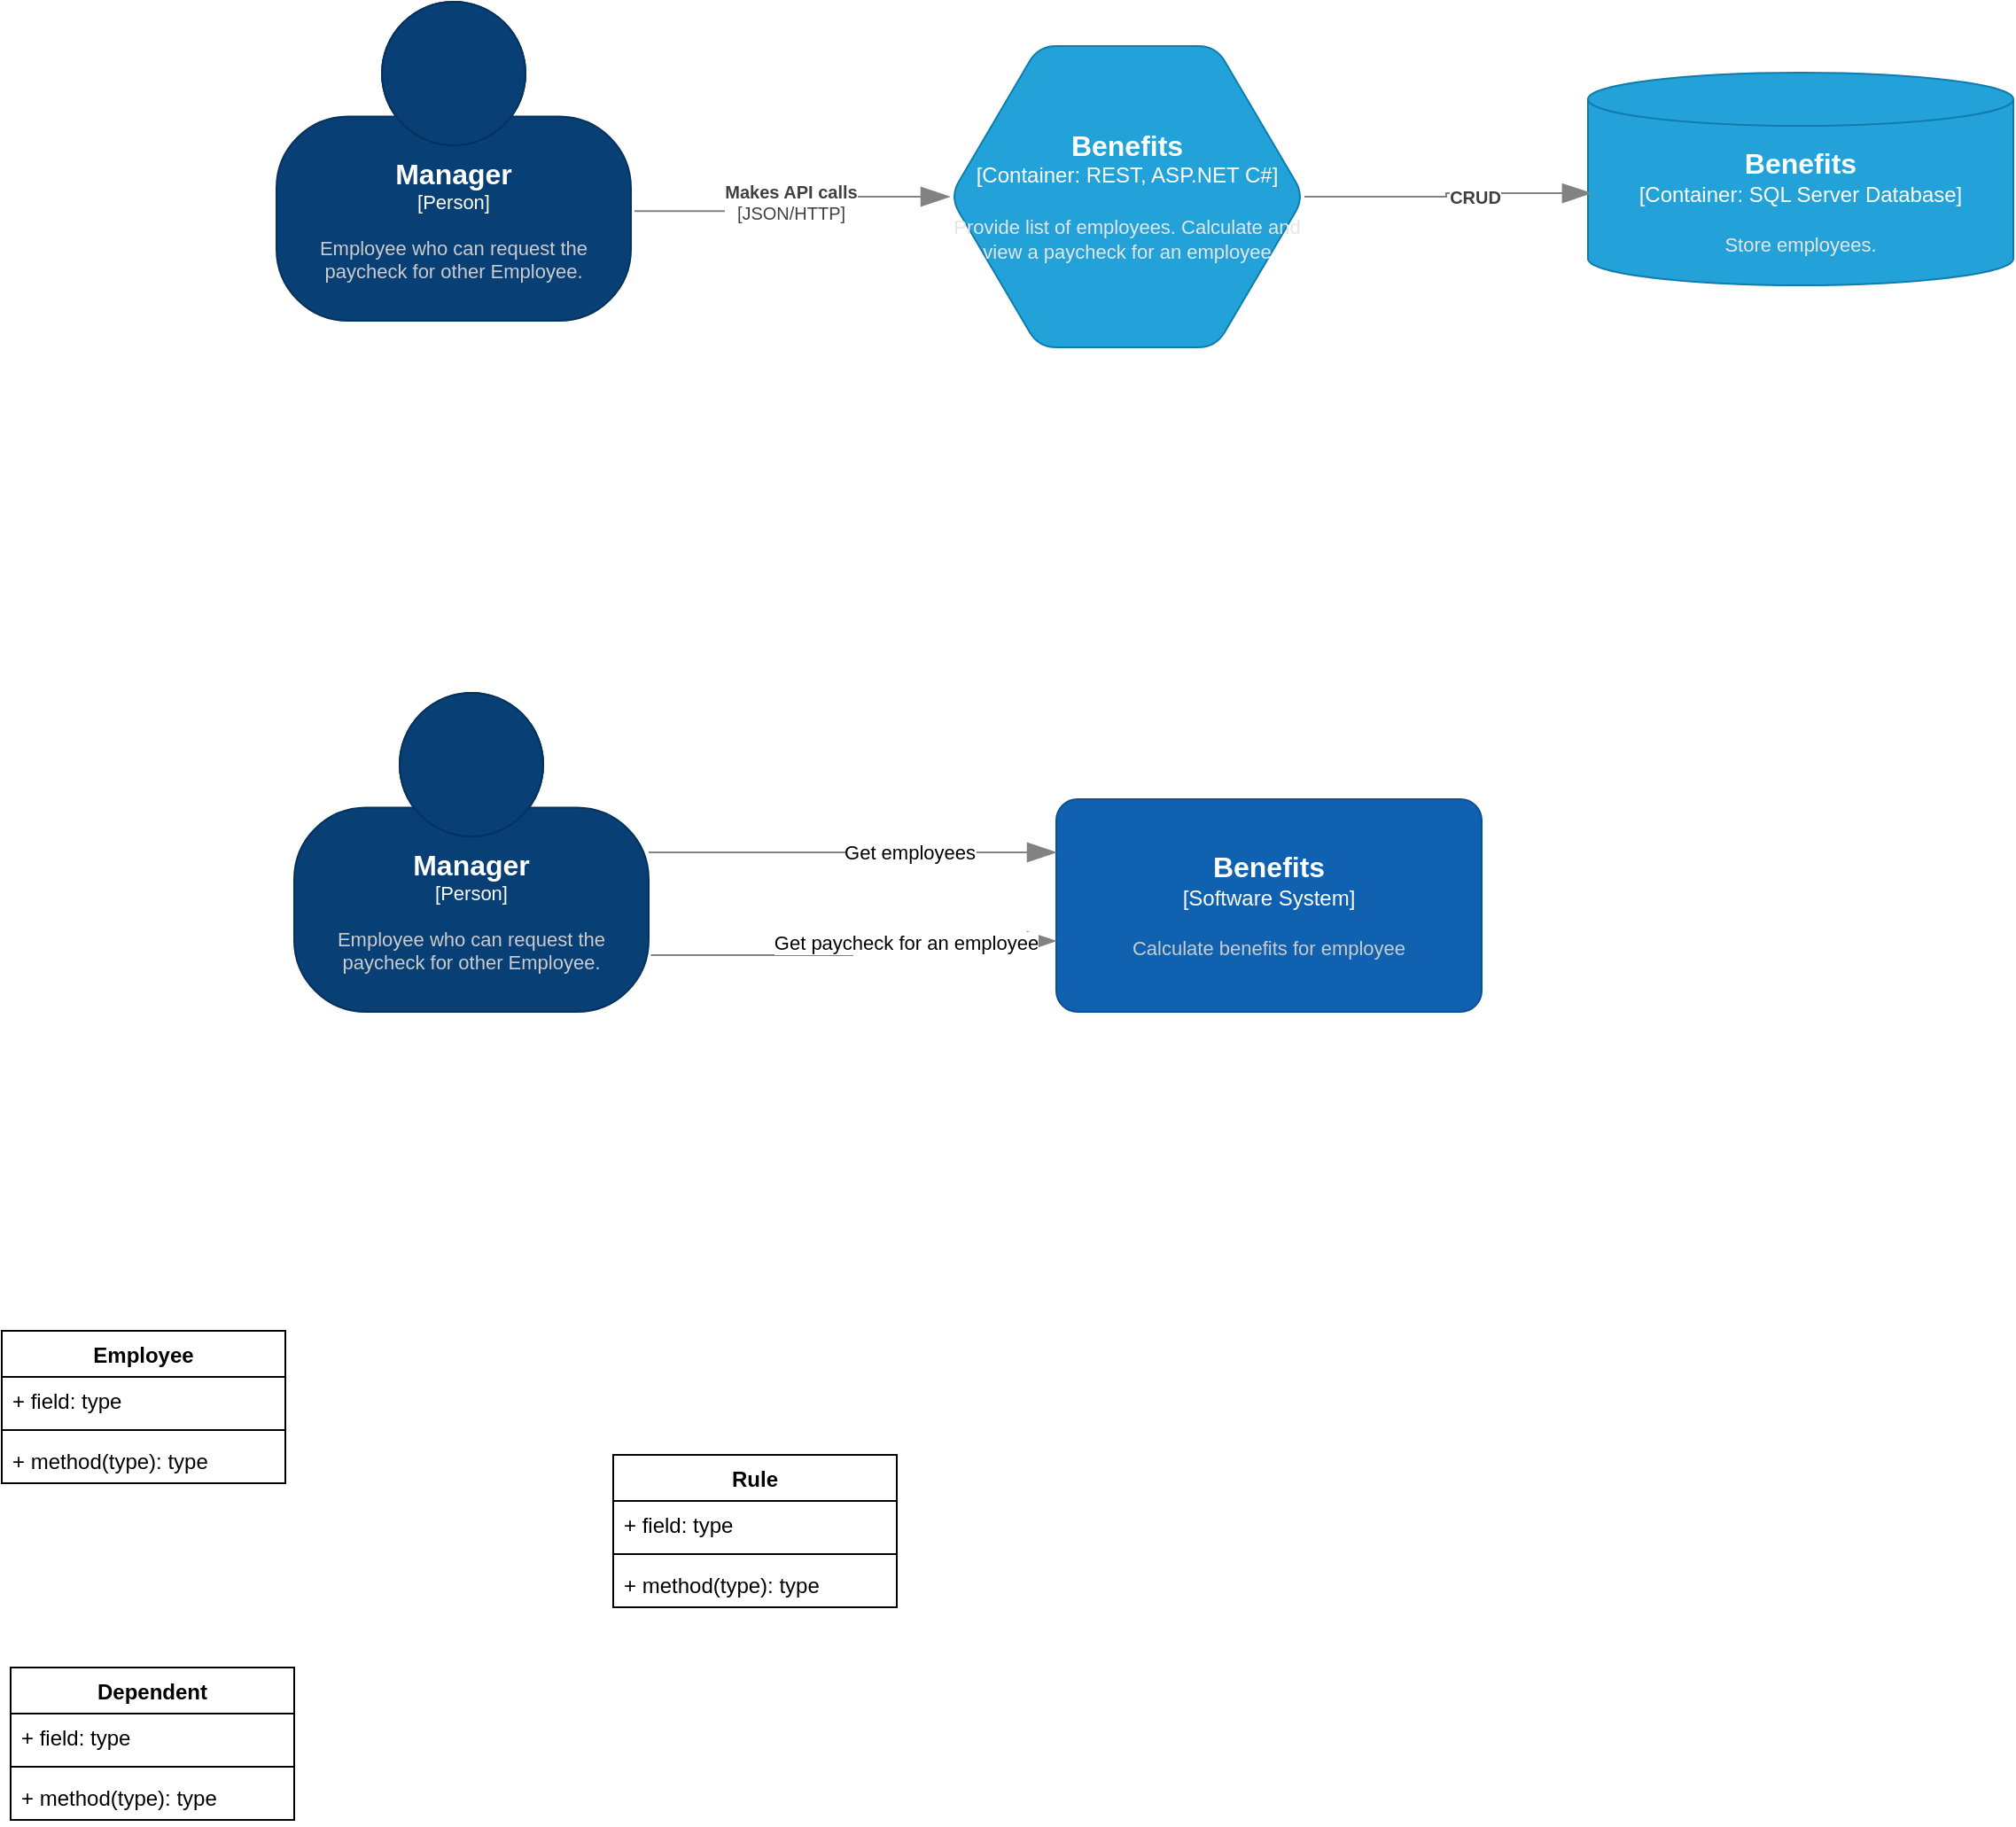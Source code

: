 <mxfile version="26.1.1">
  <diagram name="Page-1" id="-RgfIIAF3kLOnEqnCcgt">
    <mxGraphModel dx="2537" dy="868" grid="1" gridSize="10" guides="1" tooltips="1" connect="1" arrows="1" fold="1" page="1" pageScale="1" pageWidth="850" pageHeight="1100" math="0" shadow="0">
      <root>
        <mxCell id="0" />
        <mxCell id="1" parent="0" />
        <object placeholders="1" c4Name="Benefits" c4Type="Container" c4Technology="SQL Server Database" c4Description="Store employees." label="&lt;font style=&quot;font-size: 16px&quot;&gt;&lt;b&gt;%c4Name%&lt;/b&gt;&lt;/font&gt;&lt;div&gt;[%c4Type%:&amp;nbsp;%c4Technology%]&lt;/div&gt;&lt;br&gt;&lt;div&gt;&lt;font style=&quot;font-size: 11px&quot;&gt;&lt;font color=&quot;#E6E6E6&quot;&gt;%c4Description%&lt;/font&gt;&lt;/div&gt;" id="eVmNpNEq3VE6d2gAlLow-1">
          <mxCell style="shape=cylinder3;size=15;whiteSpace=wrap;html=1;boundedLbl=1;rounded=0;labelBackgroundColor=none;fillColor=#23A2D9;fontSize=12;fontColor=#ffffff;align=center;strokeColor=#0E7DAD;metaEdit=1;points=[[0.5,0,0],[1,0.25,0],[1,0.5,0],[1,0.75,0],[0.5,1,0],[0,0.75,0],[0,0.5,0],[0,0.25,0]];resizable=0;" vertex="1" parent="1">
            <mxGeometry x="470" y="350" width="240" height="120" as="geometry" />
          </mxCell>
        </object>
        <object placeholders="1" c4Name="Benefits" c4Type="Container" c4Technology="REST, ASP.NET C#" c4Description="Provide list of employees. Calculate and view a paycheck for an employee" label="&lt;font style=&quot;font-size: 16px&quot;&gt;&lt;b&gt;%c4Name%&lt;/b&gt;&lt;/font&gt;&lt;div&gt;[%c4Type%:&amp;nbsp;%c4Technology%]&lt;/div&gt;&lt;br&gt;&lt;div&gt;&lt;font style=&quot;font-size: 11px&quot;&gt;&lt;font color=&quot;#E6E6E6&quot;&gt;%c4Description%&lt;/font&gt;&lt;/div&gt;" id="eVmNpNEq3VE6d2gAlLow-2">
          <mxCell style="shape=hexagon;size=50;perimeter=hexagonPerimeter2;whiteSpace=wrap;html=1;fixedSize=1;rounded=1;labelBackgroundColor=none;fillColor=#23A2D9;fontSize=12;fontColor=#ffffff;align=center;strokeColor=#0E7DAD;metaEdit=1;points=[[0.5,0,0],[1,0.25,0],[1,0.5,0],[1,0.75,0],[0.5,1,0],[0,0.75,0],[0,0.5,0],[0,0.25,0]];resizable=0;" vertex="1" parent="1">
            <mxGeometry x="110" y="335" width="200" height="170" as="geometry" />
          </mxCell>
        </object>
        <object placeholders="1" c4Name="Manager" c4Type="Person" c4Description="Employee who can request the paycheck for other Employee. " label="&lt;font style=&quot;font-size: 16px&quot;&gt;&lt;b&gt;%c4Name%&lt;/b&gt;&lt;/font&gt;&lt;div&gt;[%c4Type%]&lt;/div&gt;&lt;br&gt;&lt;div&gt;&lt;font style=&quot;font-size: 11px&quot;&gt;&lt;font color=&quot;#cccccc&quot;&gt;%c4Description%&lt;/font&gt;&lt;/div&gt;" id="eVmNpNEq3VE6d2gAlLow-3">
          <mxCell style="html=1;fontSize=11;dashed=0;whiteSpace=wrap;fillColor=#083F75;strokeColor=#06315C;fontColor=#ffffff;shape=mxgraph.c4.person2;align=center;metaEdit=1;points=[[0.5,0,0],[1,0.5,0],[1,0.75,0],[0.75,1,0],[0.5,1,0],[0.25,1,0],[0,0.75,0],[0,0.5,0]];resizable=0;" vertex="1" parent="1">
            <mxGeometry x="-270" y="310" width="200" height="180" as="geometry" />
          </mxCell>
        </object>
        <object placeholders="1" c4Type="Relationship" c4Technology="JSON/HTTP" c4Description="Makes API calls" label="&lt;div style=&quot;text-align: left&quot;&gt;&lt;div style=&quot;text-align: center&quot;&gt;&lt;b&gt;%c4Description%&lt;/b&gt;&lt;/div&gt;&lt;div style=&quot;text-align: center&quot;&gt;[%c4Technology%]&lt;/div&gt;&lt;/div&gt;" id="eVmNpNEq3VE6d2gAlLow-4">
          <mxCell style="endArrow=blockThin;html=1;fontSize=10;fontColor=#404040;strokeWidth=1;endFill=1;strokeColor=#828282;elbow=vertical;metaEdit=1;endSize=14;startSize=14;jumpStyle=arc;jumpSize=16;rounded=0;edgeStyle=orthogonalEdgeStyle;exitX=1.01;exitY=0.656;exitDx=0;exitDy=0;exitPerimeter=0;entryX=0;entryY=0.5;entryDx=0;entryDy=0;entryPerimeter=0;" edge="1" parent="1" source="eVmNpNEq3VE6d2gAlLow-3" target="eVmNpNEq3VE6d2gAlLow-2">
            <mxGeometry x="-0.001" width="240" relative="1" as="geometry">
              <mxPoint x="-40" y="500" as="sourcePoint" />
              <mxPoint x="200" y="500" as="targetPoint" />
              <mxPoint as="offset" />
            </mxGeometry>
          </mxCell>
        </object>
        <object placeholders="1" c4Type="Relationship" c4Description="CRUD" label="&lt;div style=&quot;text-align: left&quot;&gt;&lt;div style=&quot;text-align: center&quot;&gt;&lt;b&gt;%c4Description%&lt;/b&gt;&lt;/div&gt;" id="eVmNpNEq3VE6d2gAlLow-6">
          <mxCell style="endArrow=blockThin;html=1;fontSize=10;fontColor=#404040;strokeWidth=1;endFill=1;strokeColor=#828282;elbow=vertical;metaEdit=1;endSize=14;startSize=14;jumpStyle=arc;jumpSize=16;rounded=0;edgeStyle=orthogonalEdgeStyle;entryX=0.008;entryY=0.567;entryDx=0;entryDy=0;entryPerimeter=0;exitX=1;exitY=0.5;exitDx=0;exitDy=0;exitPerimeter=0;" edge="1" parent="1" source="eVmNpNEq3VE6d2gAlLow-2" target="eVmNpNEq3VE6d2gAlLow-1">
            <mxGeometry x="0.195" y="-2" width="240" relative="1" as="geometry">
              <mxPoint x="110" y="600" as="sourcePoint" />
              <mxPoint x="350" y="600" as="targetPoint" />
              <mxPoint as="offset" />
            </mxGeometry>
          </mxCell>
        </object>
        <object placeholders="1" c4Name="Manager" c4Type="Person" c4Description="Employee who can request the paycheck for other Employee. " label="&lt;font style=&quot;font-size: 16px&quot;&gt;&lt;b&gt;%c4Name%&lt;/b&gt;&lt;/font&gt;&lt;div&gt;[%c4Type%]&lt;/div&gt;&lt;br&gt;&lt;div&gt;&lt;font style=&quot;font-size: 11px&quot;&gt;&lt;font color=&quot;#cccccc&quot;&gt;%c4Description%&lt;/font&gt;&lt;/div&gt;" id="eVmNpNEq3VE6d2gAlLow-8">
          <mxCell style="html=1;fontSize=11;dashed=0;whiteSpace=wrap;fillColor=#083F75;strokeColor=#06315C;fontColor=#ffffff;shape=mxgraph.c4.person2;align=center;metaEdit=1;points=[[0.5,0,0],[1,0.5,0],[1,0.75,0],[0.75,1,0],[0.5,1,0],[0.25,1,0],[0,0.75,0],[0,0.5,0]];resizable=0;" vertex="1" parent="1">
            <mxGeometry x="-260" y="700" width="200" height="180" as="geometry" />
          </mxCell>
        </object>
        <object placeholders="1" c4Name="Benefits" c4Type="Software System" c4Description="Calculate benefits for employee" label="&lt;font style=&quot;font-size: 16px&quot;&gt;&lt;b&gt;%c4Name%&lt;/b&gt;&lt;/font&gt;&lt;div&gt;[%c4Type%]&lt;/div&gt;&lt;br&gt;&lt;div&gt;&lt;font style=&quot;font-size: 11px&quot;&gt;&lt;font color=&quot;#cccccc&quot;&gt;%c4Description%&lt;/font&gt;&lt;/div&gt;" id="eVmNpNEq3VE6d2gAlLow-9">
          <mxCell style="rounded=1;whiteSpace=wrap;html=1;labelBackgroundColor=none;fillColor=#1061B0;fontColor=#ffffff;align=center;arcSize=10;strokeColor=#0D5091;metaEdit=1;resizable=0;points=[[0.25,0,0],[0.5,0,0],[0.75,0,0],[1,0.25,0],[1,0.5,0],[1,0.75,0],[0.75,1,0],[0.5,1,0],[0.25,1,0],[0,0.75,0],[0,0.5,0],[0,0.25,0]];" vertex="1" parent="1">
            <mxGeometry x="170" y="760" width="240" height="120" as="geometry" />
          </mxCell>
        </object>
        <object placeholders="1" c4Type="Relationship" id="eVmNpNEq3VE6d2gAlLow-10">
          <mxCell style="endArrow=blockThin;html=1;fontSize=10;fontColor=#404040;strokeWidth=1;endFill=1;strokeColor=#828282;elbow=vertical;metaEdit=1;endSize=14;startSize=14;jumpStyle=arc;jumpSize=16;rounded=0;edgeStyle=orthogonalEdgeStyle;entryX=0;entryY=0.25;entryDx=0;entryDy=0;entryPerimeter=0;exitX=1;exitY=0.5;exitDx=0;exitDy=0;exitPerimeter=0;" edge="1" parent="1" source="eVmNpNEq3VE6d2gAlLow-8" target="eVmNpNEq3VE6d2gAlLow-9">
            <mxGeometry width="240" relative="1" as="geometry">
              <mxPoint x="-160" y="960" as="sourcePoint" />
              <mxPoint x="80" y="960" as="targetPoint" />
            </mxGeometry>
          </mxCell>
        </object>
        <mxCell id="eVmNpNEq3VE6d2gAlLow-11" value="Get employees" style="edgeLabel;html=1;align=center;verticalAlign=middle;resizable=0;points=[];" vertex="1" connectable="0" parent="eVmNpNEq3VE6d2gAlLow-10">
          <mxGeometry x="0.278" relative="1" as="geometry">
            <mxPoint as="offset" />
          </mxGeometry>
        </mxCell>
        <object placeholders="1" c4Type="Relationship" id="eVmNpNEq3VE6d2gAlLow-12">
          <mxCell style="endArrow=blockThin;html=1;fontSize=10;fontColor=#404040;strokeWidth=1;endFill=1;strokeColor=#828282;elbow=vertical;metaEdit=1;endSize=14;startSize=14;jumpStyle=arc;jumpSize=16;rounded=0;edgeStyle=orthogonalEdgeStyle;entryX=0;entryY=0.5;entryDx=0;entryDy=0;entryPerimeter=0;exitX=1.006;exitY=0.822;exitDx=0;exitDy=0;exitPerimeter=0;" edge="1" parent="1" source="eVmNpNEq3VE6d2gAlLow-8">
            <mxGeometry width="240" relative="1" as="geometry">
              <mxPoint x="-50" y="845" as="sourcePoint" />
              <mxPoint x="170" y="840" as="targetPoint" />
            </mxGeometry>
          </mxCell>
        </object>
        <mxCell id="eVmNpNEq3VE6d2gAlLow-13" value="Get paycheck for an employee" style="edgeLabel;html=1;align=center;verticalAlign=middle;resizable=0;points=[];" vertex="1" connectable="0" parent="eVmNpNEq3VE6d2gAlLow-12">
          <mxGeometry x="0.278" relative="1" as="geometry">
            <mxPoint as="offset" />
          </mxGeometry>
        </mxCell>
        <mxCell id="eVmNpNEq3VE6d2gAlLow-14" value="Employee" style="swimlane;fontStyle=1;align=center;verticalAlign=top;childLayout=stackLayout;horizontal=1;startSize=26;horizontalStack=0;resizeParent=1;resizeParentMax=0;resizeLast=0;collapsible=1;marginBottom=0;whiteSpace=wrap;html=1;" vertex="1" parent="1">
          <mxGeometry x="-425" y="1060" width="160" height="86" as="geometry" />
        </mxCell>
        <mxCell id="eVmNpNEq3VE6d2gAlLow-15" value="+ field: type" style="text;strokeColor=none;fillColor=none;align=left;verticalAlign=top;spacingLeft=4;spacingRight=4;overflow=hidden;rotatable=0;points=[[0,0.5],[1,0.5]];portConstraint=eastwest;whiteSpace=wrap;html=1;" vertex="1" parent="eVmNpNEq3VE6d2gAlLow-14">
          <mxGeometry y="26" width="160" height="26" as="geometry" />
        </mxCell>
        <mxCell id="eVmNpNEq3VE6d2gAlLow-16" value="" style="line;strokeWidth=1;fillColor=none;align=left;verticalAlign=middle;spacingTop=-1;spacingLeft=3;spacingRight=3;rotatable=0;labelPosition=right;points=[];portConstraint=eastwest;strokeColor=inherit;" vertex="1" parent="eVmNpNEq3VE6d2gAlLow-14">
          <mxGeometry y="52" width="160" height="8" as="geometry" />
        </mxCell>
        <mxCell id="eVmNpNEq3VE6d2gAlLow-17" value="+ method(type): type" style="text;strokeColor=none;fillColor=none;align=left;verticalAlign=top;spacingLeft=4;spacingRight=4;overflow=hidden;rotatable=0;points=[[0,0.5],[1,0.5]];portConstraint=eastwest;whiteSpace=wrap;html=1;" vertex="1" parent="eVmNpNEq3VE6d2gAlLow-14">
          <mxGeometry y="60" width="160" height="26" as="geometry" />
        </mxCell>
        <mxCell id="eVmNpNEq3VE6d2gAlLow-18" value="Dependent" style="swimlane;fontStyle=1;align=center;verticalAlign=top;childLayout=stackLayout;horizontal=1;startSize=26;horizontalStack=0;resizeParent=1;resizeParentMax=0;resizeLast=0;collapsible=1;marginBottom=0;whiteSpace=wrap;html=1;" vertex="1" parent="1">
          <mxGeometry x="-420" y="1250" width="160" height="86" as="geometry" />
        </mxCell>
        <mxCell id="eVmNpNEq3VE6d2gAlLow-19" value="+ field: type" style="text;strokeColor=none;fillColor=none;align=left;verticalAlign=top;spacingLeft=4;spacingRight=4;overflow=hidden;rotatable=0;points=[[0,0.5],[1,0.5]];portConstraint=eastwest;whiteSpace=wrap;html=1;" vertex="1" parent="eVmNpNEq3VE6d2gAlLow-18">
          <mxGeometry y="26" width="160" height="26" as="geometry" />
        </mxCell>
        <mxCell id="eVmNpNEq3VE6d2gAlLow-20" value="" style="line;strokeWidth=1;fillColor=none;align=left;verticalAlign=middle;spacingTop=-1;spacingLeft=3;spacingRight=3;rotatable=0;labelPosition=right;points=[];portConstraint=eastwest;strokeColor=inherit;" vertex="1" parent="eVmNpNEq3VE6d2gAlLow-18">
          <mxGeometry y="52" width="160" height="8" as="geometry" />
        </mxCell>
        <mxCell id="eVmNpNEq3VE6d2gAlLow-21" value="+ method(type): type" style="text;strokeColor=none;fillColor=none;align=left;verticalAlign=top;spacingLeft=4;spacingRight=4;overflow=hidden;rotatable=0;points=[[0,0.5],[1,0.5]];portConstraint=eastwest;whiteSpace=wrap;html=1;" vertex="1" parent="eVmNpNEq3VE6d2gAlLow-18">
          <mxGeometry y="60" width="160" height="26" as="geometry" />
        </mxCell>
        <mxCell id="eVmNpNEq3VE6d2gAlLow-22" value="Rule" style="swimlane;fontStyle=1;align=center;verticalAlign=top;childLayout=stackLayout;horizontal=1;startSize=26;horizontalStack=0;resizeParent=1;resizeParentMax=0;resizeLast=0;collapsible=1;marginBottom=0;whiteSpace=wrap;html=1;" vertex="1" parent="1">
          <mxGeometry x="-80" y="1130" width="160" height="86" as="geometry" />
        </mxCell>
        <mxCell id="eVmNpNEq3VE6d2gAlLow-23" value="+ field: type" style="text;strokeColor=none;fillColor=none;align=left;verticalAlign=top;spacingLeft=4;spacingRight=4;overflow=hidden;rotatable=0;points=[[0,0.5],[1,0.5]];portConstraint=eastwest;whiteSpace=wrap;html=1;" vertex="1" parent="eVmNpNEq3VE6d2gAlLow-22">
          <mxGeometry y="26" width="160" height="26" as="geometry" />
        </mxCell>
        <mxCell id="eVmNpNEq3VE6d2gAlLow-24" value="" style="line;strokeWidth=1;fillColor=none;align=left;verticalAlign=middle;spacingTop=-1;spacingLeft=3;spacingRight=3;rotatable=0;labelPosition=right;points=[];portConstraint=eastwest;strokeColor=inherit;" vertex="1" parent="eVmNpNEq3VE6d2gAlLow-22">
          <mxGeometry y="52" width="160" height="8" as="geometry" />
        </mxCell>
        <mxCell id="eVmNpNEq3VE6d2gAlLow-25" value="+ method(type): type" style="text;strokeColor=none;fillColor=none;align=left;verticalAlign=top;spacingLeft=4;spacingRight=4;overflow=hidden;rotatable=0;points=[[0,0.5],[1,0.5]];portConstraint=eastwest;whiteSpace=wrap;html=1;" vertex="1" parent="eVmNpNEq3VE6d2gAlLow-22">
          <mxGeometry y="60" width="160" height="26" as="geometry" />
        </mxCell>
      </root>
    </mxGraphModel>
  </diagram>
</mxfile>
